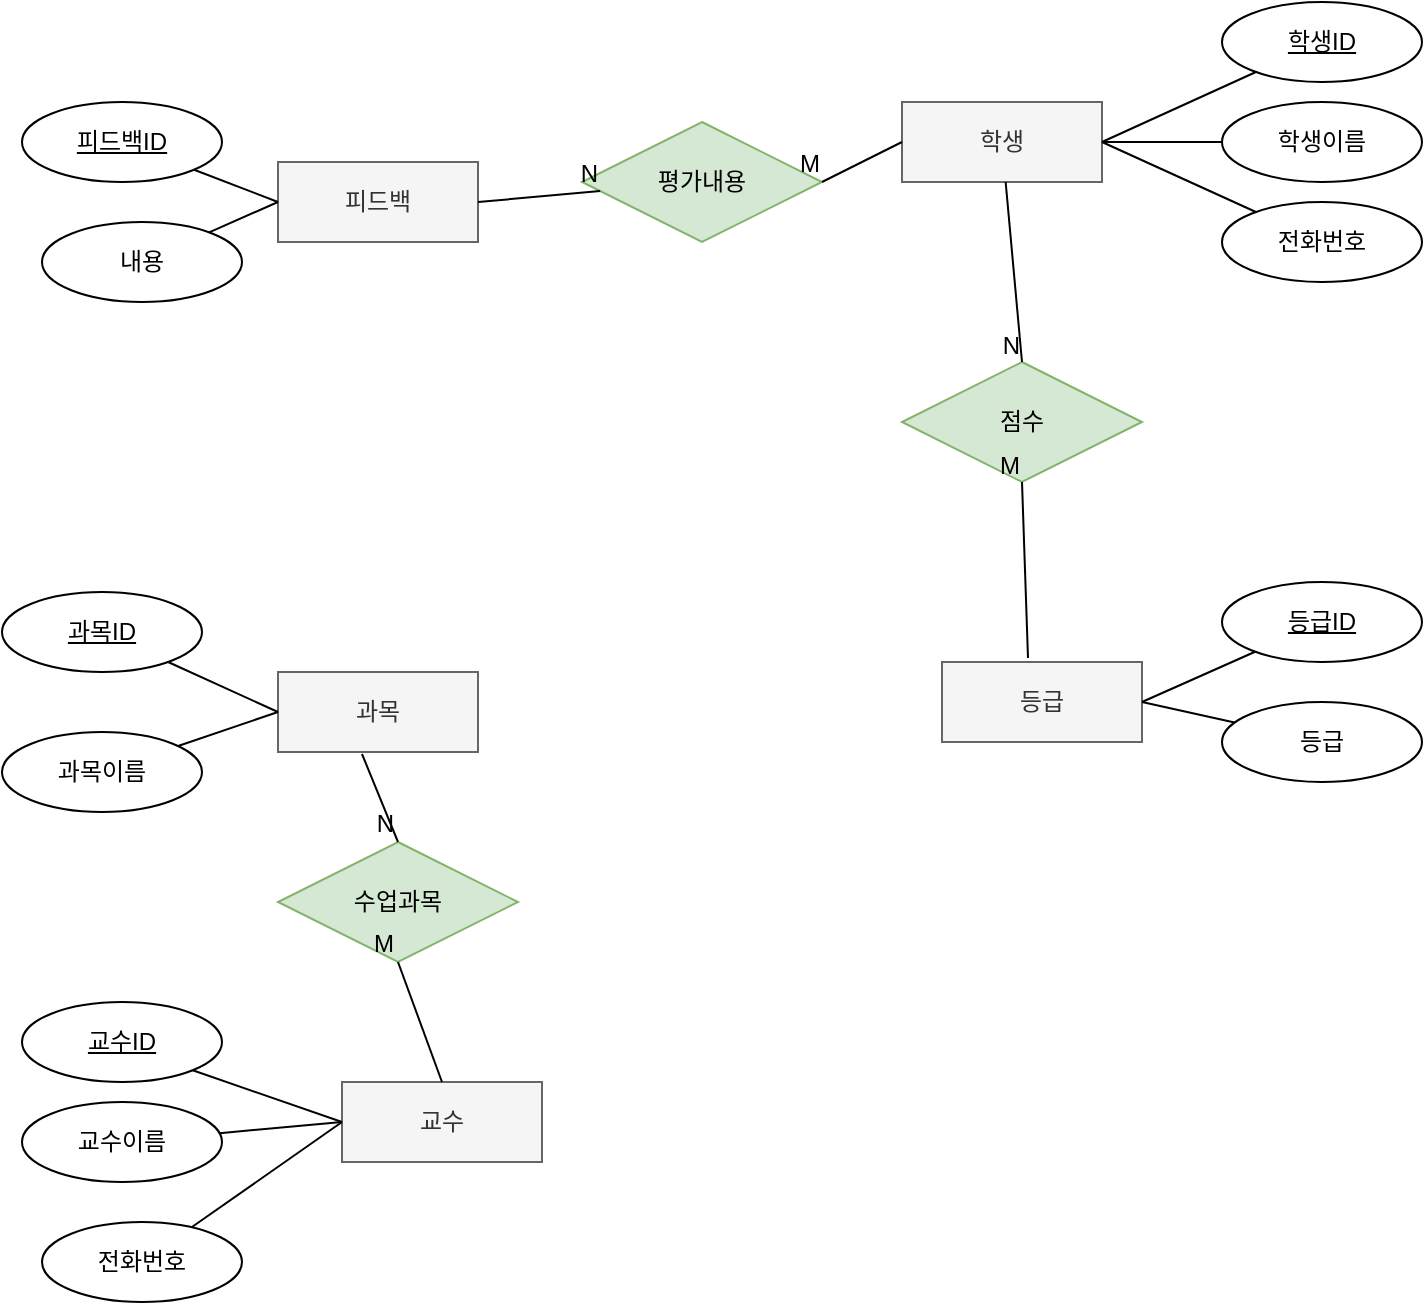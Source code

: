 <mxfile version="21.6.1" type="github">
  <diagram name="페이지-1" id="0QHDgI6A7lJH_z_vCQBm">
    <mxGraphModel dx="1153" dy="769" grid="1" gridSize="10" guides="1" tooltips="1" connect="1" arrows="1" fold="1" page="1" pageScale="1" pageWidth="827" pageHeight="1169" math="0" shadow="0">
      <root>
        <mxCell id="0" />
        <mxCell id="1" parent="0" />
        <mxCell id="z1xeBcrKvfemRCuZGnOl-1" value="피드백" style="whiteSpace=wrap;html=1;align=center;fillColor=#f5f5f5;fontColor=#333333;strokeColor=#666666;" vertex="1" parent="1">
          <mxGeometry x="178" y="150" width="100" height="40" as="geometry" />
        </mxCell>
        <mxCell id="z1xeBcrKvfemRCuZGnOl-2" value="학생" style="whiteSpace=wrap;html=1;align=center;fillColor=#f5f5f5;fontColor=#333333;strokeColor=#666666;" vertex="1" parent="1">
          <mxGeometry x="490" y="120" width="100" height="40" as="geometry" />
        </mxCell>
        <mxCell id="z1xeBcrKvfemRCuZGnOl-3" value="등급" style="whiteSpace=wrap;html=1;align=center;fillColor=#f5f5f5;fontColor=#333333;strokeColor=#666666;" vertex="1" parent="1">
          <mxGeometry x="510" y="400" width="100" height="40" as="geometry" />
        </mxCell>
        <mxCell id="z1xeBcrKvfemRCuZGnOl-4" value="과목" style="whiteSpace=wrap;html=1;align=center;fillColor=#f5f5f5;fontColor=#333333;strokeColor=#666666;" vertex="1" parent="1">
          <mxGeometry x="178" y="405" width="100" height="40" as="geometry" />
        </mxCell>
        <mxCell id="z1xeBcrKvfemRCuZGnOl-5" value="교수" style="whiteSpace=wrap;html=1;align=center;fillColor=#f5f5f5;fontColor=#333333;strokeColor=#666666;" vertex="1" parent="1">
          <mxGeometry x="210" y="610" width="100" height="40" as="geometry" />
        </mxCell>
        <mxCell id="z1xeBcrKvfemRCuZGnOl-9" value="수업과목" style="shape=rhombus;perimeter=rhombusPerimeter;whiteSpace=wrap;html=1;align=center;fillColor=#d5e8d4;strokeColor=#82b366;" vertex="1" parent="1">
          <mxGeometry x="178" y="490" width="120" height="60" as="geometry" />
        </mxCell>
        <mxCell id="z1xeBcrKvfemRCuZGnOl-15" value="" style="endArrow=none;html=1;rounded=0;exitX=0;exitY=0.5;exitDx=0;exitDy=0;" edge="1" parent="1" source="z1xeBcrKvfemRCuZGnOl-4" target="z1xeBcrKvfemRCuZGnOl-16">
          <mxGeometry relative="1" as="geometry">
            <mxPoint x="290" y="415" as="sourcePoint" />
            <mxPoint x="130" y="395" as="targetPoint" />
          </mxGeometry>
        </mxCell>
        <mxCell id="z1xeBcrKvfemRCuZGnOl-16" value="&lt;u&gt;과목ID&lt;/u&gt;" style="ellipse;whiteSpace=wrap;html=1;align=center;" vertex="1" parent="1">
          <mxGeometry x="40" y="365" width="100" height="40" as="geometry" />
        </mxCell>
        <mxCell id="z1xeBcrKvfemRCuZGnOl-17" value="" style="endArrow=none;html=1;rounded=0;exitX=0;exitY=0.5;exitDx=0;exitDy=0;" edge="1" parent="1" source="z1xeBcrKvfemRCuZGnOl-4" target="z1xeBcrKvfemRCuZGnOl-18">
          <mxGeometry relative="1" as="geometry">
            <mxPoint x="290" y="415" as="sourcePoint" />
            <mxPoint x="110" y="445" as="targetPoint" />
          </mxGeometry>
        </mxCell>
        <mxCell id="z1xeBcrKvfemRCuZGnOl-18" value="과목이름" style="ellipse;whiteSpace=wrap;html=1;align=center;" vertex="1" parent="1">
          <mxGeometry x="40" y="435" width="100" height="40" as="geometry" />
        </mxCell>
        <mxCell id="z1xeBcrKvfemRCuZGnOl-19" value="" style="endArrow=none;html=1;rounded=0;exitX=1;exitY=0.5;exitDx=0;exitDy=0;" edge="1" parent="1" source="z1xeBcrKvfemRCuZGnOl-2" target="z1xeBcrKvfemRCuZGnOl-24">
          <mxGeometry relative="1" as="geometry">
            <mxPoint x="330" y="310" as="sourcePoint" />
            <mxPoint x="680" y="90" as="targetPoint" />
          </mxGeometry>
        </mxCell>
        <mxCell id="z1xeBcrKvfemRCuZGnOl-20" value="" style="endArrow=none;html=1;rounded=0;exitX=1;exitY=0.5;exitDx=0;exitDy=0;" edge="1" parent="1" source="z1xeBcrKvfemRCuZGnOl-2" target="z1xeBcrKvfemRCuZGnOl-23">
          <mxGeometry relative="1" as="geometry">
            <mxPoint x="610" y="170" as="sourcePoint" />
            <mxPoint x="680" y="150" as="targetPoint" />
          </mxGeometry>
        </mxCell>
        <mxCell id="z1xeBcrKvfemRCuZGnOl-21" value="" style="endArrow=none;html=1;rounded=0;exitX=1;exitY=0.5;exitDx=0;exitDy=0;" edge="1" parent="1" source="z1xeBcrKvfemRCuZGnOl-2" target="z1xeBcrKvfemRCuZGnOl-22">
          <mxGeometry relative="1" as="geometry">
            <mxPoint x="630" y="190" as="sourcePoint" />
            <mxPoint x="680" y="210" as="targetPoint" />
          </mxGeometry>
        </mxCell>
        <mxCell id="z1xeBcrKvfemRCuZGnOl-22" value="전화번호" style="ellipse;whiteSpace=wrap;html=1;align=center;" vertex="1" parent="1">
          <mxGeometry x="650" y="170" width="100" height="40" as="geometry" />
        </mxCell>
        <mxCell id="z1xeBcrKvfemRCuZGnOl-23" value="학생이름" style="ellipse;whiteSpace=wrap;html=1;align=center;" vertex="1" parent="1">
          <mxGeometry x="650" y="120" width="100" height="40" as="geometry" />
        </mxCell>
        <mxCell id="z1xeBcrKvfemRCuZGnOl-24" value="&lt;u&gt;학생ID&lt;/u&gt;" style="ellipse;whiteSpace=wrap;html=1;align=center;" vertex="1" parent="1">
          <mxGeometry x="650" y="70" width="100" height="40" as="geometry" />
        </mxCell>
        <mxCell id="z1xeBcrKvfemRCuZGnOl-25" value="" style="endArrow=none;html=1;rounded=0;entryX=0;entryY=0.5;entryDx=0;entryDy=0;" edge="1" parent="1" source="z1xeBcrKvfemRCuZGnOl-30" target="z1xeBcrKvfemRCuZGnOl-5">
          <mxGeometry relative="1" as="geometry">
            <mxPoint x="140" y="650" as="sourcePoint" />
            <mxPoint x="220" y="630" as="targetPoint" />
          </mxGeometry>
        </mxCell>
        <mxCell id="z1xeBcrKvfemRCuZGnOl-26" value="" style="endArrow=none;html=1;rounded=0;entryX=0;entryY=0.5;entryDx=0;entryDy=0;" edge="1" parent="1" source="z1xeBcrKvfemRCuZGnOl-31" target="z1xeBcrKvfemRCuZGnOl-5">
          <mxGeometry relative="1" as="geometry">
            <mxPoint x="150" y="683" as="sourcePoint" />
            <mxPoint x="220" y="640" as="targetPoint" />
          </mxGeometry>
        </mxCell>
        <mxCell id="z1xeBcrKvfemRCuZGnOl-27" value="" style="endArrow=none;html=1;rounded=0;entryX=0;entryY=0.5;entryDx=0;entryDy=0;exitX=1;exitY=1;exitDx=0;exitDy=0;" edge="1" parent="1" source="z1xeBcrKvfemRCuZGnOl-28" target="z1xeBcrKvfemRCuZGnOl-5">
          <mxGeometry relative="1" as="geometry">
            <mxPoint x="140" y="610" as="sourcePoint" />
            <mxPoint x="230" y="650" as="targetPoint" />
          </mxGeometry>
        </mxCell>
        <mxCell id="z1xeBcrKvfemRCuZGnOl-28" value="&lt;u&gt;교수ID&lt;/u&gt;" style="ellipse;whiteSpace=wrap;html=1;align=center;" vertex="1" parent="1">
          <mxGeometry x="50" y="570" width="100" height="40" as="geometry" />
        </mxCell>
        <mxCell id="z1xeBcrKvfemRCuZGnOl-30" value="교수이름" style="ellipse;whiteSpace=wrap;html=1;align=center;" vertex="1" parent="1">
          <mxGeometry x="50" y="620" width="100" height="40" as="geometry" />
        </mxCell>
        <mxCell id="z1xeBcrKvfemRCuZGnOl-31" value="전화번호" style="ellipse;whiteSpace=wrap;html=1;align=center;" vertex="1" parent="1">
          <mxGeometry x="60" y="680" width="100" height="40" as="geometry" />
        </mxCell>
        <mxCell id="z1xeBcrKvfemRCuZGnOl-32" value="" style="endArrow=none;html=1;rounded=0;entryX=0.5;entryY=0;entryDx=0;entryDy=0;exitX=0.42;exitY=1.025;exitDx=0;exitDy=0;exitPerimeter=0;" edge="1" parent="1" source="z1xeBcrKvfemRCuZGnOl-4" target="z1xeBcrKvfemRCuZGnOl-9">
          <mxGeometry relative="1" as="geometry">
            <mxPoint x="270" y="430" as="sourcePoint" />
            <mxPoint x="280" y="540" as="targetPoint" />
          </mxGeometry>
        </mxCell>
        <mxCell id="z1xeBcrKvfemRCuZGnOl-33" value="N" style="resizable=0;html=1;whiteSpace=wrap;align=right;verticalAlign=bottom;" connectable="0" vertex="1" parent="z1xeBcrKvfemRCuZGnOl-32">
          <mxGeometry x="1" relative="1" as="geometry" />
        </mxCell>
        <mxCell id="z1xeBcrKvfemRCuZGnOl-34" value="" style="endArrow=none;html=1;rounded=0;entryX=0.5;entryY=1;entryDx=0;entryDy=0;exitX=0.5;exitY=0;exitDx=0;exitDy=0;" edge="1" parent="1" source="z1xeBcrKvfemRCuZGnOl-5" target="z1xeBcrKvfemRCuZGnOl-9">
          <mxGeometry relative="1" as="geometry">
            <mxPoint x="330" y="400" as="sourcePoint" />
            <mxPoint x="490" y="400" as="targetPoint" />
          </mxGeometry>
        </mxCell>
        <mxCell id="z1xeBcrKvfemRCuZGnOl-35" value="M" style="resizable=0;html=1;whiteSpace=wrap;align=right;verticalAlign=bottom;" connectable="0" vertex="1" parent="z1xeBcrKvfemRCuZGnOl-34">
          <mxGeometry x="1" relative="1" as="geometry" />
        </mxCell>
        <mxCell id="z1xeBcrKvfemRCuZGnOl-36" value="점수" style="shape=rhombus;perimeter=rhombusPerimeter;whiteSpace=wrap;html=1;align=center;fillColor=#d5e8d4;strokeColor=#82b366;" vertex="1" parent="1">
          <mxGeometry x="490" y="250" width="120" height="60" as="geometry" />
        </mxCell>
        <mxCell id="z1xeBcrKvfemRCuZGnOl-44" value="" style="endArrow=none;html=1;rounded=0;exitX=0.43;exitY=-0.05;exitDx=0;exitDy=0;exitPerimeter=0;entryX=0.5;entryY=1;entryDx=0;entryDy=0;" edge="1" parent="1" source="z1xeBcrKvfemRCuZGnOl-3" target="z1xeBcrKvfemRCuZGnOl-36">
          <mxGeometry relative="1" as="geometry">
            <mxPoint x="530" y="570" as="sourcePoint" />
            <mxPoint x="690" y="570" as="targetPoint" />
          </mxGeometry>
        </mxCell>
        <mxCell id="z1xeBcrKvfemRCuZGnOl-45" value="M" style="resizable=0;html=1;whiteSpace=wrap;align=right;verticalAlign=bottom;" connectable="0" vertex="1" parent="z1xeBcrKvfemRCuZGnOl-44">
          <mxGeometry x="1" relative="1" as="geometry" />
        </mxCell>
        <mxCell id="z1xeBcrKvfemRCuZGnOl-46" value="" style="endArrow=none;html=1;rounded=0;entryX=0.5;entryY=0;entryDx=0;entryDy=0;" edge="1" parent="1" source="z1xeBcrKvfemRCuZGnOl-2" target="z1xeBcrKvfemRCuZGnOl-36">
          <mxGeometry relative="1" as="geometry">
            <mxPoint x="573" y="358" as="sourcePoint" />
            <mxPoint x="560" y="230" as="targetPoint" />
          </mxGeometry>
        </mxCell>
        <mxCell id="z1xeBcrKvfemRCuZGnOl-47" value="N" style="resizable=0;html=1;whiteSpace=wrap;align=right;verticalAlign=bottom;" connectable="0" vertex="1" parent="z1xeBcrKvfemRCuZGnOl-46">
          <mxGeometry x="1" relative="1" as="geometry" />
        </mxCell>
        <mxCell id="z1xeBcrKvfemRCuZGnOl-48" value="" style="endArrow=none;html=1;rounded=0;exitX=1;exitY=0.5;exitDx=0;exitDy=0;" edge="1" parent="1" source="z1xeBcrKvfemRCuZGnOl-3" target="z1xeBcrKvfemRCuZGnOl-49">
          <mxGeometry relative="1" as="geometry">
            <mxPoint x="620" y="410" as="sourcePoint" />
            <mxPoint x="670" y="400" as="targetPoint" />
          </mxGeometry>
        </mxCell>
        <mxCell id="z1xeBcrKvfemRCuZGnOl-49" value="&lt;u&gt;등급ID&lt;/u&gt;" style="ellipse;whiteSpace=wrap;html=1;align=center;" vertex="1" parent="1">
          <mxGeometry x="650" y="360" width="100" height="40" as="geometry" />
        </mxCell>
        <mxCell id="z1xeBcrKvfemRCuZGnOl-50" value="" style="endArrow=none;html=1;rounded=0;entryX=1;entryY=0.5;entryDx=0;entryDy=0;" edge="1" parent="1" source="z1xeBcrKvfemRCuZGnOl-51" target="z1xeBcrKvfemRCuZGnOl-3">
          <mxGeometry relative="1" as="geometry">
            <mxPoint x="690" y="420" as="sourcePoint" />
            <mxPoint x="480" y="360" as="targetPoint" />
          </mxGeometry>
        </mxCell>
        <mxCell id="z1xeBcrKvfemRCuZGnOl-51" value="등급" style="ellipse;whiteSpace=wrap;html=1;align=center;" vertex="1" parent="1">
          <mxGeometry x="650" y="420" width="100" height="40" as="geometry" />
        </mxCell>
        <mxCell id="z1xeBcrKvfemRCuZGnOl-53" value="" style="endArrow=none;html=1;rounded=0;entryX=0;entryY=0.5;entryDx=0;entryDy=0;" edge="1" parent="1" source="z1xeBcrKvfemRCuZGnOl-56" target="z1xeBcrKvfemRCuZGnOl-1">
          <mxGeometry relative="1" as="geometry">
            <mxPoint x="130" y="140" as="sourcePoint" />
            <mxPoint x="450" y="340" as="targetPoint" />
          </mxGeometry>
        </mxCell>
        <mxCell id="z1xeBcrKvfemRCuZGnOl-54" value="" style="endArrow=none;html=1;rounded=0;exitX=0;exitY=0.5;exitDx=0;exitDy=0;" edge="1" parent="1" source="z1xeBcrKvfemRCuZGnOl-1" target="z1xeBcrKvfemRCuZGnOl-55">
          <mxGeometry relative="1" as="geometry">
            <mxPoint x="290" y="340" as="sourcePoint" />
            <mxPoint x="130" y="190" as="targetPoint" />
          </mxGeometry>
        </mxCell>
        <mxCell id="z1xeBcrKvfemRCuZGnOl-55" value="내용" style="ellipse;whiteSpace=wrap;html=1;align=center;" vertex="1" parent="1">
          <mxGeometry x="60" y="180" width="100" height="40" as="geometry" />
        </mxCell>
        <mxCell id="z1xeBcrKvfemRCuZGnOl-56" value="&lt;u&gt;피드백ID&lt;/u&gt;" style="ellipse;whiteSpace=wrap;html=1;align=center;" vertex="1" parent="1">
          <mxGeometry x="50" y="120" width="100" height="40" as="geometry" />
        </mxCell>
        <mxCell id="z1xeBcrKvfemRCuZGnOl-58" value="평가내용" style="shape=rhombus;perimeter=rhombusPerimeter;whiteSpace=wrap;html=1;align=center;fillColor=#d5e8d4;strokeColor=#82b366;" vertex="1" parent="1">
          <mxGeometry x="330" y="130" width="120" height="60" as="geometry" />
        </mxCell>
        <mxCell id="z1xeBcrKvfemRCuZGnOl-61" value="" style="endArrow=none;html=1;rounded=0;entryX=1;entryY=0.5;entryDx=0;entryDy=0;exitX=0;exitY=0.5;exitDx=0;exitDy=0;" edge="1" parent="1" source="z1xeBcrKvfemRCuZGnOl-2" target="z1xeBcrKvfemRCuZGnOl-58">
          <mxGeometry relative="1" as="geometry">
            <mxPoint x="330" y="400" as="sourcePoint" />
            <mxPoint x="490" y="400" as="targetPoint" />
          </mxGeometry>
        </mxCell>
        <mxCell id="z1xeBcrKvfemRCuZGnOl-62" value="M&lt;br&gt;" style="resizable=0;html=1;whiteSpace=wrap;align=right;verticalAlign=bottom;" connectable="0" vertex="1" parent="z1xeBcrKvfemRCuZGnOl-61">
          <mxGeometry x="1" relative="1" as="geometry" />
        </mxCell>
        <mxCell id="z1xeBcrKvfemRCuZGnOl-63" value="" style="endArrow=none;html=1;rounded=0;exitX=1;exitY=0.5;exitDx=0;exitDy=0;" edge="1" parent="1" source="z1xeBcrKvfemRCuZGnOl-1" target="z1xeBcrKvfemRCuZGnOl-58">
          <mxGeometry relative="1" as="geometry">
            <mxPoint x="330" y="400" as="sourcePoint" />
            <mxPoint x="490" y="400" as="targetPoint" />
          </mxGeometry>
        </mxCell>
        <mxCell id="z1xeBcrKvfemRCuZGnOl-64" value="N" style="resizable=0;html=1;whiteSpace=wrap;align=right;verticalAlign=bottom;" connectable="0" vertex="1" parent="z1xeBcrKvfemRCuZGnOl-63">
          <mxGeometry x="1" relative="1" as="geometry" />
        </mxCell>
      </root>
    </mxGraphModel>
  </diagram>
</mxfile>
